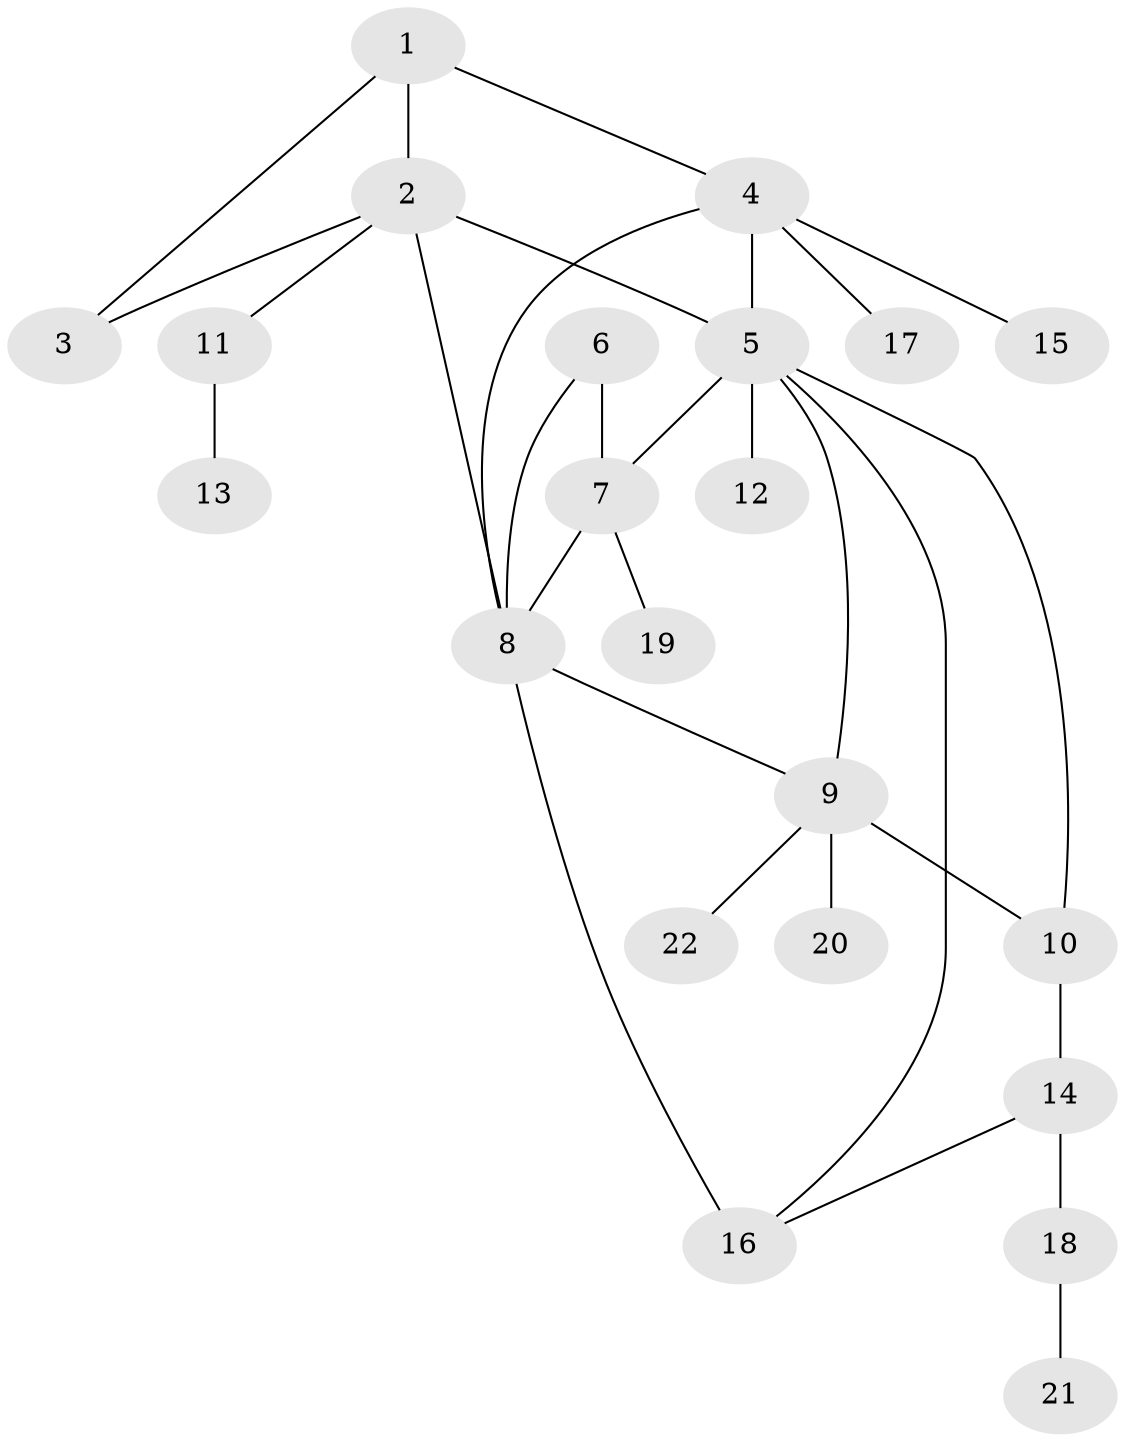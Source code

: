 // original degree distribution, {6: 0.04285714285714286, 7: 0.02857142857142857, 5: 0.07142857142857142, 4: 0.014285714285714285, 8: 0.04285714285714286, 2: 0.2, 10: 0.014285714285714285, 1: 0.5428571428571428, 3: 0.04285714285714286}
// Generated by graph-tools (version 1.1) at 2025/52/03/04/25 22:52:31]
// undirected, 22 vertices, 30 edges
graph export_dot {
  node [color=gray90,style=filled];
  1;
  2;
  3;
  4;
  5;
  6;
  7;
  8;
  9;
  10;
  11;
  12;
  13;
  14;
  15;
  16;
  17;
  18;
  19;
  20;
  21;
  22;
  1 -- 2 [weight=1.0];
  1 -- 3 [weight=1.0];
  1 -- 4 [weight=1.0];
  2 -- 3 [weight=1.0];
  2 -- 5 [weight=2.0];
  2 -- 8 [weight=1.0];
  2 -- 11 [weight=1.0];
  4 -- 5 [weight=5.0];
  4 -- 8 [weight=1.0];
  4 -- 15 [weight=1.0];
  4 -- 17 [weight=1.0];
  5 -- 7 [weight=1.0];
  5 -- 9 [weight=1.0];
  5 -- 10 [weight=1.0];
  5 -- 12 [weight=1.0];
  5 -- 16 [weight=1.0];
  6 -- 7 [weight=6.0];
  6 -- 8 [weight=1.0];
  7 -- 8 [weight=1.0];
  7 -- 19 [weight=1.0];
  8 -- 9 [weight=1.0];
  8 -- 16 [weight=2.0];
  9 -- 10 [weight=1.0];
  9 -- 20 [weight=1.0];
  9 -- 22 [weight=1.0];
  10 -- 14 [weight=1.0];
  11 -- 13 [weight=1.0];
  14 -- 16 [weight=1.0];
  14 -- 18 [weight=2.0];
  18 -- 21 [weight=1.0];
}
